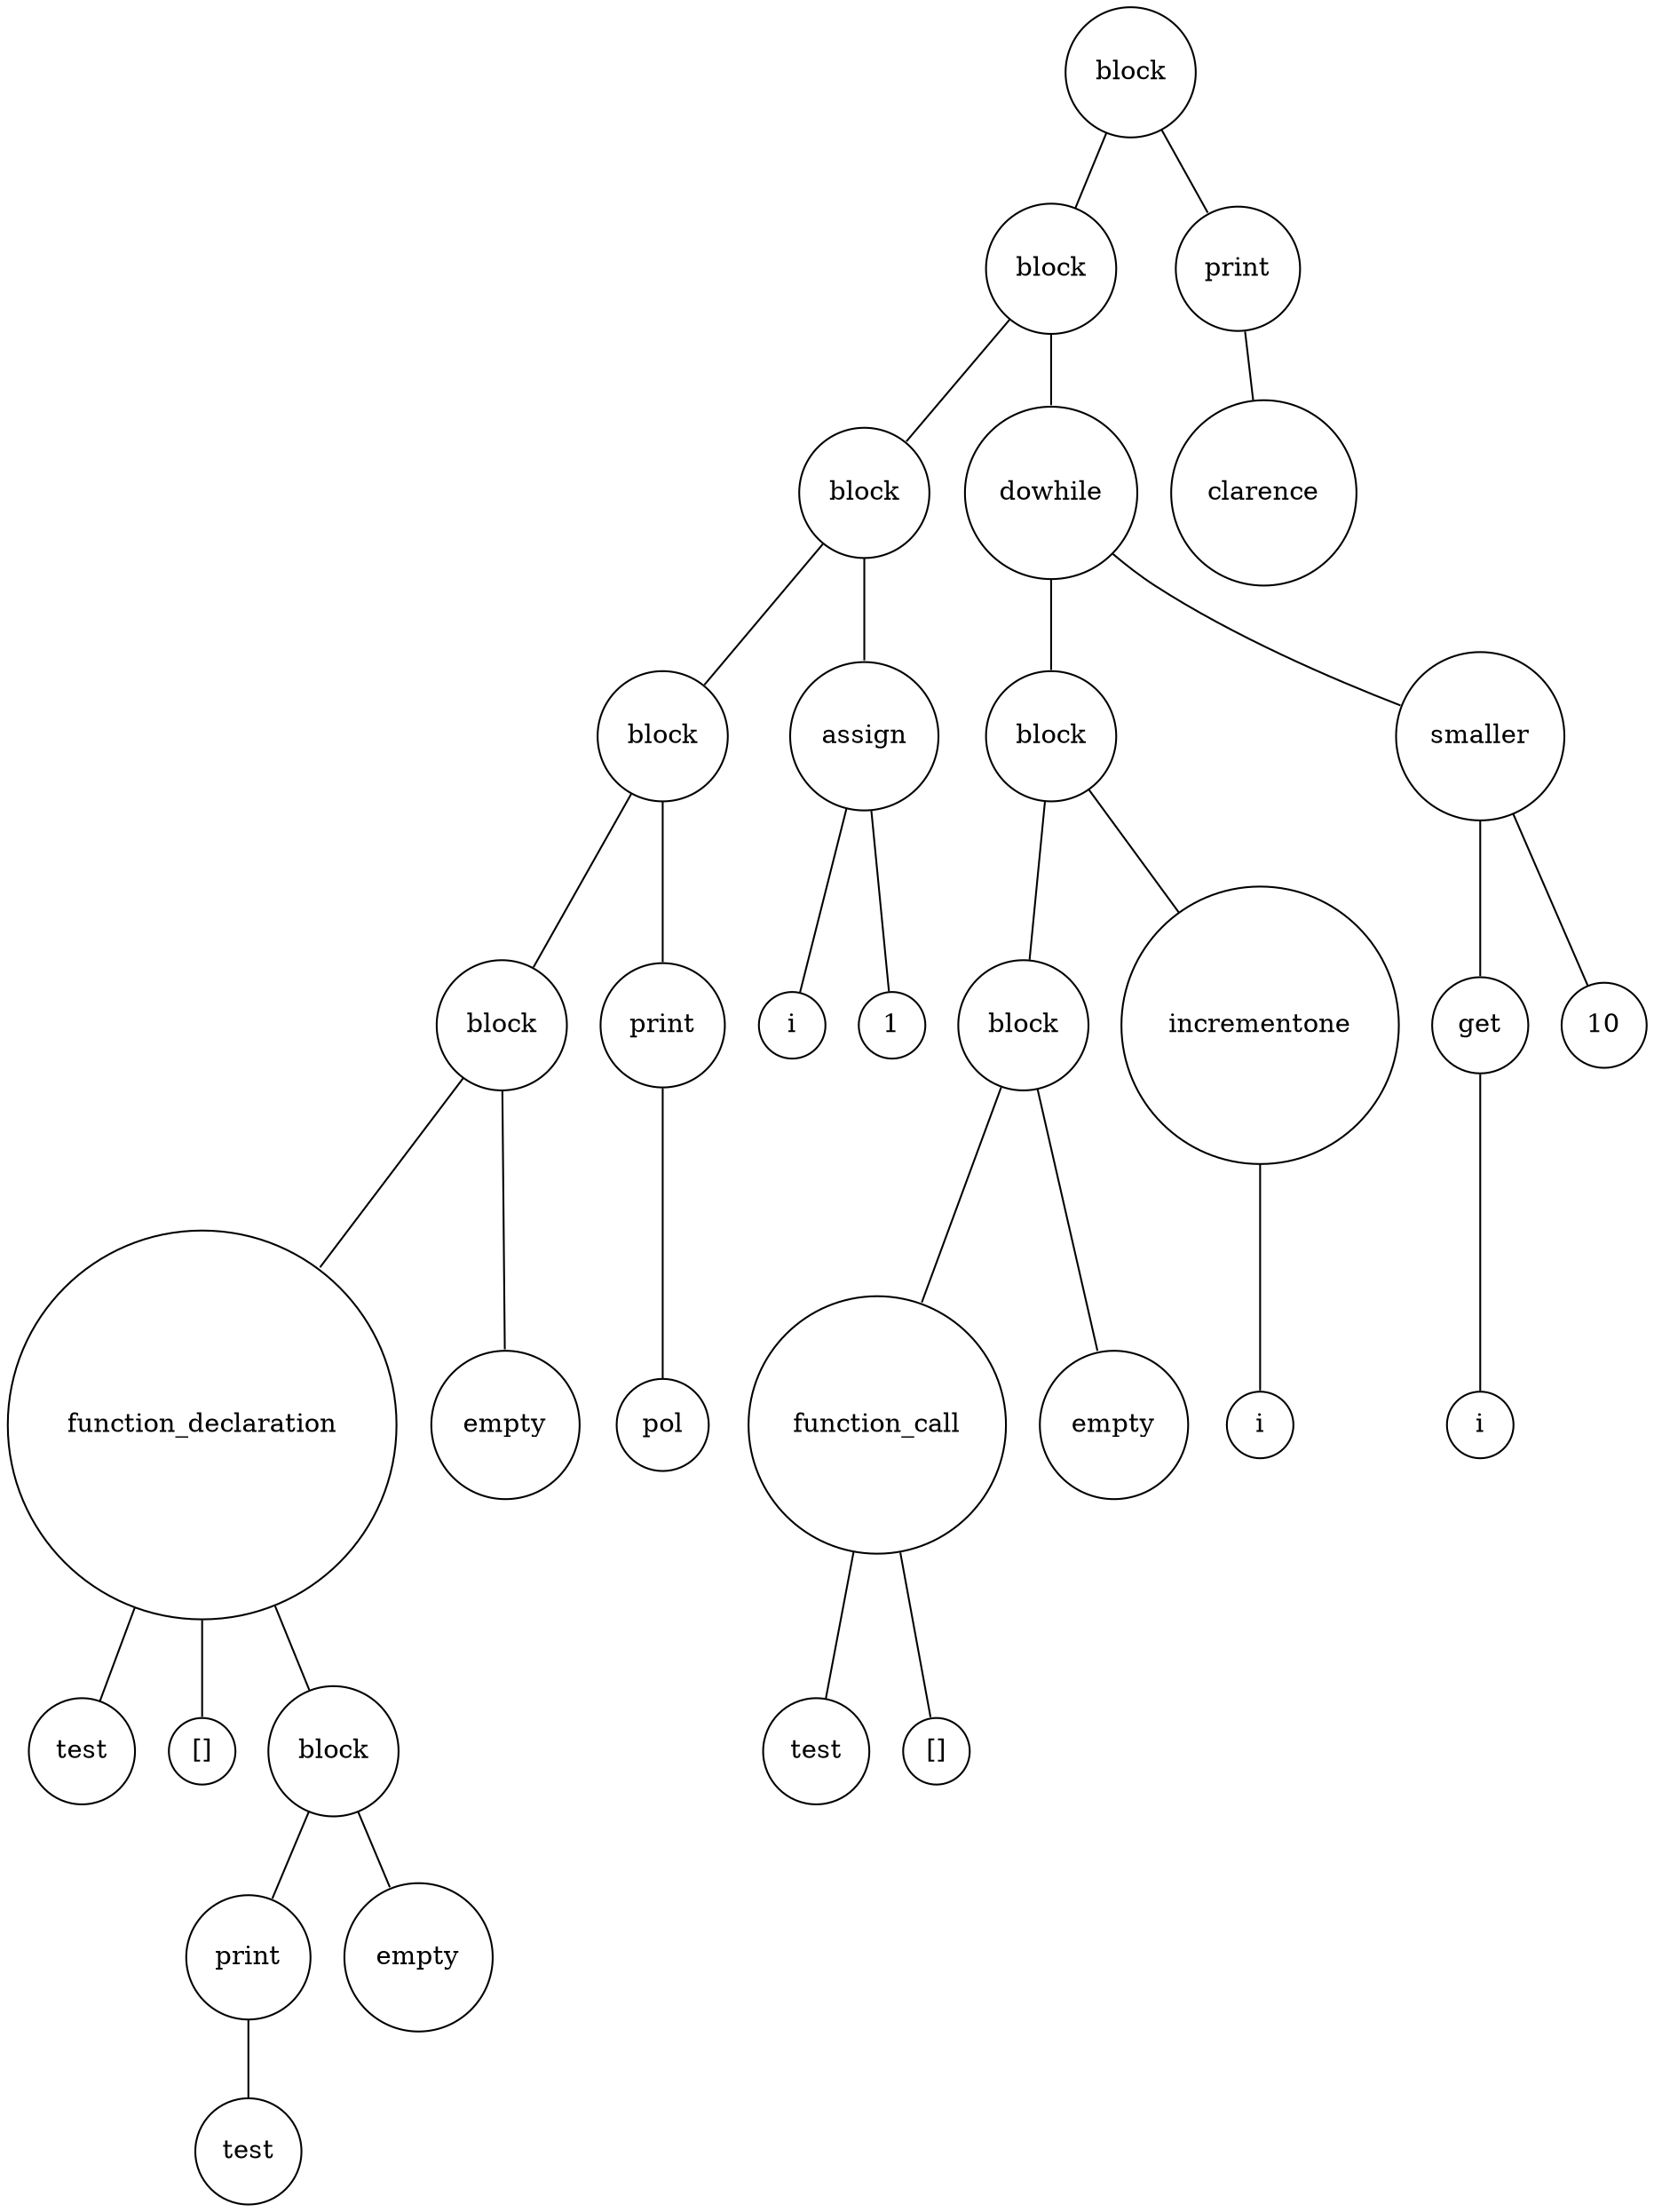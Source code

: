 digraph {
	node [shape=circle]
	"16e40029-1206-4ded-af48-159a86f80e53" [label=block]
	"e17a63dd-d69f-4a06-9647-ec4ca6936e70" [label=block]
	"dccac50a-644e-4913-9527-4a03ab2979d3" [label=block]
	"d9a33441-169b-4bb7-8122-08750bd742c8" [label=block]
	"22f85b89-acc3-4006-a43a-dc0d791e7fdc" [label=block]
	"877df05b-2df6-4436-ab31-e2862b5064ef" [label=function_declaration]
	"5cd28f54-683d-43e0-a666-23159147b4c6" [label=test]
	"877df05b-2df6-4436-ab31-e2862b5064ef" -> "5cd28f54-683d-43e0-a666-23159147b4c6" [arrowsize=0]
	"059e8e60-6f98-457f-94d8-ca35f431e14f" [label="[]"]
	"877df05b-2df6-4436-ab31-e2862b5064ef" -> "059e8e60-6f98-457f-94d8-ca35f431e14f" [arrowsize=0]
	"5d2f029f-d997-4dd1-8134-5c50d886ae5b" [label=block]
	"ba2e235d-a106-486f-a8f0-35529745cb68" [label=print]
	"dcf8fbe2-15cb-485d-8c9b-7357f02db87a" [label=test]
	"ba2e235d-a106-486f-a8f0-35529745cb68" -> "dcf8fbe2-15cb-485d-8c9b-7357f02db87a" [arrowsize=0]
	"5d2f029f-d997-4dd1-8134-5c50d886ae5b" -> "ba2e235d-a106-486f-a8f0-35529745cb68" [arrowsize=0]
	"189da81d-e261-461b-ad44-6005db851248" [label=empty]
	"5d2f029f-d997-4dd1-8134-5c50d886ae5b" -> "189da81d-e261-461b-ad44-6005db851248" [arrowsize=0]
	"877df05b-2df6-4436-ab31-e2862b5064ef" -> "5d2f029f-d997-4dd1-8134-5c50d886ae5b" [arrowsize=0]
	"22f85b89-acc3-4006-a43a-dc0d791e7fdc" -> "877df05b-2df6-4436-ab31-e2862b5064ef" [arrowsize=0]
	"ec9e7dd7-db50-47ea-8a93-a07a9014ca8d" [label=empty]
	"22f85b89-acc3-4006-a43a-dc0d791e7fdc" -> "ec9e7dd7-db50-47ea-8a93-a07a9014ca8d" [arrowsize=0]
	"d9a33441-169b-4bb7-8122-08750bd742c8" -> "22f85b89-acc3-4006-a43a-dc0d791e7fdc" [arrowsize=0]
	"69c5e89c-4bb8-401b-8b7b-ad3e756c67c6" [label=print]
	"b029c883-2548-4cfd-ac08-aa80b56d0d0b" [label=pol]
	"69c5e89c-4bb8-401b-8b7b-ad3e756c67c6" -> "b029c883-2548-4cfd-ac08-aa80b56d0d0b" [arrowsize=0]
	"d9a33441-169b-4bb7-8122-08750bd742c8" -> "69c5e89c-4bb8-401b-8b7b-ad3e756c67c6" [arrowsize=0]
	"dccac50a-644e-4913-9527-4a03ab2979d3" -> "d9a33441-169b-4bb7-8122-08750bd742c8" [arrowsize=0]
	"7120e49c-a9ef-44a6-baf1-0b4e3780c883" [label=assign]
	"bf00380f-36a7-4188-8879-e6304b0bcd55" [label=i]
	"7120e49c-a9ef-44a6-baf1-0b4e3780c883" -> "bf00380f-36a7-4188-8879-e6304b0bcd55" [arrowsize=0]
	"d3e30189-85a0-43b0-859c-1f1e3ada1aa8" [label=1]
	"7120e49c-a9ef-44a6-baf1-0b4e3780c883" -> "d3e30189-85a0-43b0-859c-1f1e3ada1aa8" [arrowsize=0]
	"dccac50a-644e-4913-9527-4a03ab2979d3" -> "7120e49c-a9ef-44a6-baf1-0b4e3780c883" [arrowsize=0]
	"e17a63dd-d69f-4a06-9647-ec4ca6936e70" -> "dccac50a-644e-4913-9527-4a03ab2979d3" [arrowsize=0]
	"6606ceb5-39b4-4549-84aa-62842f63c328" [label=dowhile]
	"10b9c255-c48e-4e03-9eb4-cd3220b049ea" [label=block]
	"7f5f3b54-15b6-4365-bb0b-fc4cb6ae3980" [label=block]
	"ea2e7b75-9c0b-40a5-9d6c-40151f7d23f5" [label=function_call]
	"026b92f9-043b-4ddc-bed5-ed13467e376e" [label=test]
	"ea2e7b75-9c0b-40a5-9d6c-40151f7d23f5" -> "026b92f9-043b-4ddc-bed5-ed13467e376e" [arrowsize=0]
	"df7d1b33-9182-454a-b3ae-5d7d36c289ec" [label="[]"]
	"ea2e7b75-9c0b-40a5-9d6c-40151f7d23f5" -> "df7d1b33-9182-454a-b3ae-5d7d36c289ec" [arrowsize=0]
	"7f5f3b54-15b6-4365-bb0b-fc4cb6ae3980" -> "ea2e7b75-9c0b-40a5-9d6c-40151f7d23f5" [arrowsize=0]
	"c8ab23d1-5710-4c4c-af6c-b09ff7cdd541" [label=empty]
	"7f5f3b54-15b6-4365-bb0b-fc4cb6ae3980" -> "c8ab23d1-5710-4c4c-af6c-b09ff7cdd541" [arrowsize=0]
	"10b9c255-c48e-4e03-9eb4-cd3220b049ea" -> "7f5f3b54-15b6-4365-bb0b-fc4cb6ae3980" [arrowsize=0]
	"a9c0dde1-a718-44e7-855e-8c043b5a92cf" [label=incrementone]
	"dffa8f87-1d97-4a6a-814b-f07643b35c15" [label=i]
	"a9c0dde1-a718-44e7-855e-8c043b5a92cf" -> "dffa8f87-1d97-4a6a-814b-f07643b35c15" [arrowsize=0]
	"10b9c255-c48e-4e03-9eb4-cd3220b049ea" -> "a9c0dde1-a718-44e7-855e-8c043b5a92cf" [arrowsize=0]
	"6606ceb5-39b4-4549-84aa-62842f63c328" -> "10b9c255-c48e-4e03-9eb4-cd3220b049ea" [arrowsize=0]
	"a88ee47e-e5c2-47c9-aa4f-e71ae2a81a1e" [label=smaller]
	"b27c2998-e1a5-479c-9e72-5711b12d5c41" [label=get]
	"da3cee7c-0c16-4e64-b989-3d29cd563791" [label=i]
	"b27c2998-e1a5-479c-9e72-5711b12d5c41" -> "da3cee7c-0c16-4e64-b989-3d29cd563791" [arrowsize=0]
	"a88ee47e-e5c2-47c9-aa4f-e71ae2a81a1e" -> "b27c2998-e1a5-479c-9e72-5711b12d5c41" [arrowsize=0]
	"c9115135-69a7-4ca7-81af-e1eee521b34e" [label=10]
	"a88ee47e-e5c2-47c9-aa4f-e71ae2a81a1e" -> "c9115135-69a7-4ca7-81af-e1eee521b34e" [arrowsize=0]
	"6606ceb5-39b4-4549-84aa-62842f63c328" -> "a88ee47e-e5c2-47c9-aa4f-e71ae2a81a1e" [arrowsize=0]
	"e17a63dd-d69f-4a06-9647-ec4ca6936e70" -> "6606ceb5-39b4-4549-84aa-62842f63c328" [arrowsize=0]
	"16e40029-1206-4ded-af48-159a86f80e53" -> "e17a63dd-d69f-4a06-9647-ec4ca6936e70" [arrowsize=0]
	"2c7b5018-8d69-456d-b38b-3f18faeaf1ab" [label=print]
	"10b028cb-5c42-4b7f-904a-bcb03136b4bb" [label=clarence]
	"2c7b5018-8d69-456d-b38b-3f18faeaf1ab" -> "10b028cb-5c42-4b7f-904a-bcb03136b4bb" [arrowsize=0]
	"16e40029-1206-4ded-af48-159a86f80e53" -> "2c7b5018-8d69-456d-b38b-3f18faeaf1ab" [arrowsize=0]
}

